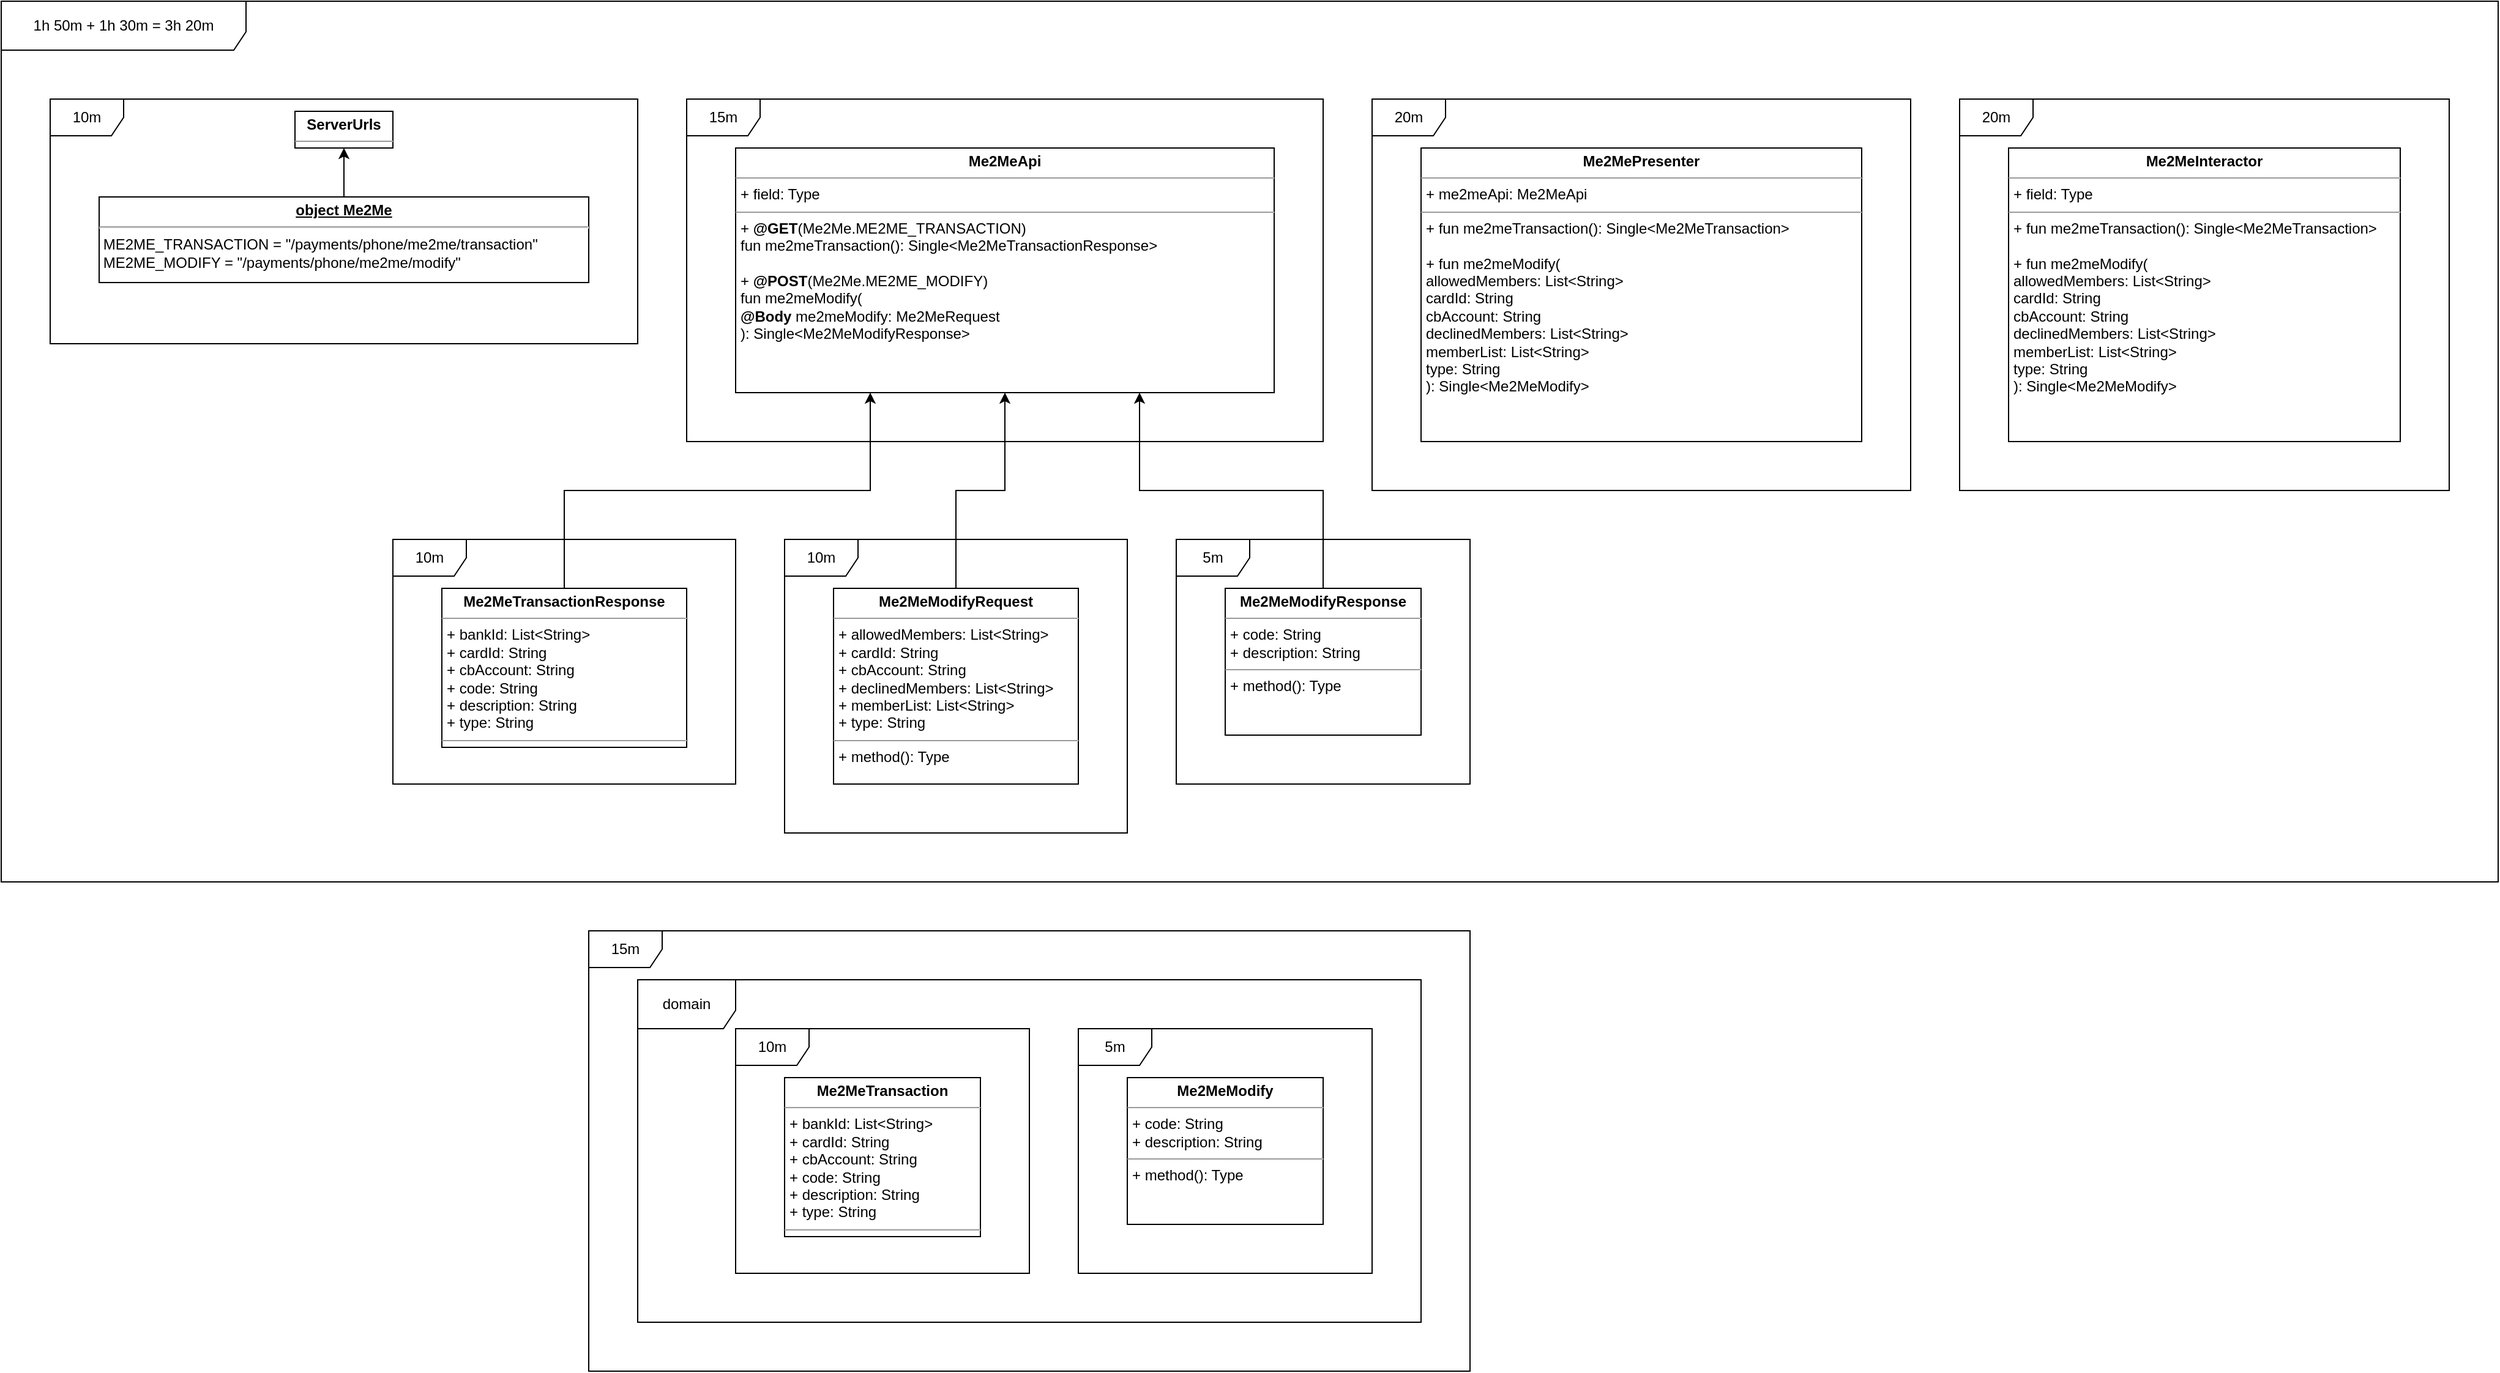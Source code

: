 <mxfile version="15.7.3" type="github">
  <diagram id="gR-Iq4hhyVUKYChUKCiO" name="Page-1">
    <mxGraphModel dx="3694" dy="1544" grid="1" gridSize="10" guides="1" tooltips="1" connect="1" arrows="1" fold="1" page="1" pageScale="1" pageWidth="850" pageHeight="1100" math="0" shadow="0">
      <root>
        <mxCell id="0" />
        <mxCell id="1" parent="0" />
        <mxCell id="5Wr3TJJhSt7KaW0Q5IkL-6" value="1h 50m + 1h 30m = 3h 20m" style="shape=umlFrame;whiteSpace=wrap;html=1;width=200;height=40;" vertex="1" parent="1">
          <mxGeometry x="-80" width="2040" height="720" as="geometry" />
        </mxCell>
        <mxCell id="5Wr3TJJhSt7KaW0Q5IkL-7" value="&lt;p style=&quot;margin: 0px ; margin-top: 4px ; text-align: center&quot;&gt;&lt;b&gt;ServerUrls&lt;/b&gt;&lt;/p&gt;&lt;hr size=&quot;1&quot;&gt;" style="verticalAlign=top;align=left;overflow=fill;fontSize=12;fontFamily=Helvetica;html=1;" vertex="1" parent="1">
          <mxGeometry x="160" y="90" width="80" height="30" as="geometry" />
        </mxCell>
        <mxCell id="5Wr3TJJhSt7KaW0Q5IkL-8" value="&lt;p style=&quot;margin: 0px ; margin-top: 4px ; text-align: center&quot;&gt;&lt;b&gt;Me2MeApi&lt;/b&gt;&lt;/p&gt;&lt;hr size=&quot;1&quot;&gt;&lt;p style=&quot;margin: 0px ; margin-left: 4px&quot;&gt;+ field: Type&lt;/p&gt;&lt;hr size=&quot;1&quot;&gt;&lt;p style=&quot;margin: 0px ; margin-left: 4px&quot;&gt;+ &lt;b&gt;@GET&lt;/b&gt;(Me2Me.ME2ME_TRANSACTION)&lt;/p&gt;&lt;p style=&quot;margin: 0px ; margin-left: 4px&quot;&gt;fun me2meTransaction(): Single&amp;lt;Me2MeTransactionResponse&amp;gt;&lt;/p&gt;&lt;p style=&quot;margin: 0px ; margin-left: 4px&quot;&gt;&lt;br&gt;&lt;/p&gt;&lt;p style=&quot;margin: 0px ; margin-left: 4px&quot;&gt;+ &lt;b&gt;@POST&lt;/b&gt;(Me2Me.ME2ME_MODIFY)&lt;/p&gt;&lt;p style=&quot;margin: 0px ; margin-left: 4px&quot;&gt;fun me2meModify(&lt;/p&gt;&lt;p style=&quot;margin: 0px ; margin-left: 4px&quot;&gt;&lt;b&gt;@Body&lt;/b&gt; me2meModify: Me2MeRequest&lt;br&gt;&lt;/p&gt;&lt;p style=&quot;margin: 0px ; margin-left: 4px&quot;&gt;): Single&amp;lt;Me2MeModifyResponse&amp;gt;&lt;br&gt;&lt;/p&gt;" style="verticalAlign=top;align=left;overflow=fill;fontSize=12;fontFamily=Helvetica;html=1;" vertex="1" parent="1">
          <mxGeometry x="520" y="120" width="440" height="200" as="geometry" />
        </mxCell>
        <mxCell id="5Wr3TJJhSt7KaW0Q5IkL-9" style="edgeStyle=orthogonalEdgeStyle;rounded=0;orthogonalLoop=1;jettySize=auto;html=1;entryX=0.5;entryY=1;entryDx=0;entryDy=0;" edge="1" parent="1" source="5Wr3TJJhSt7KaW0Q5IkL-10" target="5Wr3TJJhSt7KaW0Q5IkL-7">
          <mxGeometry relative="1" as="geometry" />
        </mxCell>
        <mxCell id="5Wr3TJJhSt7KaW0Q5IkL-10" value="&lt;p style=&quot;margin: 0px ; margin-top: 4px ; text-align: center ; text-decoration: underline&quot;&gt;&lt;b&gt;object Me2Me&lt;br&gt;&lt;/b&gt;&lt;/p&gt;&lt;hr&gt;&lt;div&gt;&amp;nbsp;ME2ME_TRANSACTION = &quot;/payments/phone/me2me/transaction&quot;&lt;/div&gt;&lt;div&gt;&amp;nbsp;ME2ME_MODIFY = &quot;/payments/phone/me2me/modify&quot;&lt;/div&gt;" style="verticalAlign=top;align=left;overflow=fill;fontSize=12;fontFamily=Helvetica;html=1;" vertex="1" parent="1">
          <mxGeometry y="160" width="400" height="70" as="geometry" />
        </mxCell>
        <mxCell id="5Wr3TJJhSt7KaW0Q5IkL-17" style="edgeStyle=orthogonalEdgeStyle;rounded=0;orthogonalLoop=1;jettySize=auto;html=1;entryX=0.25;entryY=1;entryDx=0;entryDy=0;exitX=0.5;exitY=0;exitDx=0;exitDy=0;" edge="1" parent="1" source="5Wr3TJJhSt7KaW0Q5IkL-11" target="5Wr3TJJhSt7KaW0Q5IkL-8">
          <mxGeometry relative="1" as="geometry" />
        </mxCell>
        <mxCell id="5Wr3TJJhSt7KaW0Q5IkL-11" value="&lt;p style=&quot;margin: 0px ; margin-top: 4px ; text-align: center&quot;&gt;&lt;b&gt;Me2MeTransactionResponse&lt;/b&gt;&lt;/p&gt;&lt;hr size=&quot;1&quot;&gt;&lt;p style=&quot;margin: 0px ; margin-left: 4px&quot;&gt;+ bankId: List&amp;lt;String&amp;gt;&lt;/p&gt;&lt;p style=&quot;margin: 0px ; margin-left: 4px&quot;&gt;+ cardId: String&lt;/p&gt;&lt;p style=&quot;margin: 0px ; margin-left: 4px&quot;&gt;+ cbAccount: String&lt;/p&gt;&lt;p style=&quot;margin: 0px ; margin-left: 4px&quot;&gt;+ code: String&lt;/p&gt;&lt;p style=&quot;margin: 0px ; margin-left: 4px&quot;&gt;+ description: String&lt;/p&gt;&lt;p style=&quot;margin: 0px ; margin-left: 4px&quot;&gt;+ type: String&lt;br&gt;&lt;/p&gt;&lt;hr size=&quot;1&quot;&gt;" style="verticalAlign=top;align=left;overflow=fill;fontSize=12;fontFamily=Helvetica;html=1;" vertex="1" parent="1">
          <mxGeometry x="280" y="480" width="200" height="130" as="geometry" />
        </mxCell>
        <mxCell id="5Wr3TJJhSt7KaW0Q5IkL-18" style="edgeStyle=orthogonalEdgeStyle;rounded=0;orthogonalLoop=1;jettySize=auto;html=1;entryX=0.5;entryY=1;entryDx=0;entryDy=0;" edge="1" parent="1" source="5Wr3TJJhSt7KaW0Q5IkL-14" target="5Wr3TJJhSt7KaW0Q5IkL-8">
          <mxGeometry relative="1" as="geometry" />
        </mxCell>
        <mxCell id="5Wr3TJJhSt7KaW0Q5IkL-14" value="&lt;p style=&quot;margin: 0px ; margin-top: 4px ; text-align: center&quot;&gt;&lt;b&gt;Me2MeModifyRequest&lt;/b&gt;&lt;/p&gt;&lt;hr size=&quot;1&quot;&gt;&lt;p style=&quot;margin: 0px ; margin-left: 4px&quot;&gt;+ allowedMembers: List&amp;lt;String&amp;gt;&lt;/p&gt;&lt;p style=&quot;margin: 0px ; margin-left: 4px&quot;&gt;+ cardId: String&lt;/p&gt;&lt;p style=&quot;margin: 0px ; margin-left: 4px&quot;&gt;+ cbAccount: String&lt;/p&gt;&lt;p style=&quot;margin: 0px ; margin-left: 4px&quot;&gt;+ declinedMembers: List&amp;lt;String&amp;gt;&lt;/p&gt;&lt;p style=&quot;margin: 0px ; margin-left: 4px&quot;&gt;+ memberList: List&amp;lt;String&amp;gt;&lt;/p&gt;&lt;p style=&quot;margin: 0px ; margin-left: 4px&quot;&gt;+ type: String&lt;br&gt;&lt;/p&gt;&lt;hr size=&quot;1&quot;&gt;&lt;p style=&quot;margin: 0px ; margin-left: 4px&quot;&gt;+ method(): Type&lt;/p&gt;" style="verticalAlign=top;align=left;overflow=fill;fontSize=12;fontFamily=Helvetica;html=1;" vertex="1" parent="1">
          <mxGeometry x="600" y="480" width="200" height="160" as="geometry" />
        </mxCell>
        <mxCell id="5Wr3TJJhSt7KaW0Q5IkL-19" style="edgeStyle=orthogonalEdgeStyle;rounded=0;orthogonalLoop=1;jettySize=auto;html=1;entryX=0.75;entryY=1;entryDx=0;entryDy=0;" edge="1" parent="1" source="5Wr3TJJhSt7KaW0Q5IkL-16" target="5Wr3TJJhSt7KaW0Q5IkL-8">
          <mxGeometry relative="1" as="geometry" />
        </mxCell>
        <mxCell id="5Wr3TJJhSt7KaW0Q5IkL-16" value="&lt;p style=&quot;margin: 0px ; margin-top: 4px ; text-align: center&quot;&gt;&lt;b&gt;Me2MeModifyResponse&lt;/b&gt;&lt;/p&gt;&lt;hr size=&quot;1&quot;&gt;&lt;p style=&quot;margin: 0px ; margin-left: 4px&quot;&gt;+ code: String&lt;/p&gt;&lt;p style=&quot;margin: 0px ; margin-left: 4px&quot;&gt;+ description: String&lt;br&gt;&lt;/p&gt;&lt;hr size=&quot;1&quot;&gt;&lt;p style=&quot;margin: 0px ; margin-left: 4px&quot;&gt;+ method(): Type&lt;/p&gt;" style="verticalAlign=top;align=left;overflow=fill;fontSize=12;fontFamily=Helvetica;html=1;" vertex="1" parent="1">
          <mxGeometry x="920" y="480" width="160" height="120" as="geometry" />
        </mxCell>
        <mxCell id="5Wr3TJJhSt7KaW0Q5IkL-21" value="domain" style="shape=umlFrame;whiteSpace=wrap;html=1;width=80;height=40;" vertex="1" parent="1">
          <mxGeometry x="440" y="800" width="640" height="280" as="geometry" />
        </mxCell>
        <mxCell id="5Wr3TJJhSt7KaW0Q5IkL-23" value="&lt;p style=&quot;margin: 0px ; margin-top: 4px ; text-align: center&quot;&gt;&lt;b&gt;Me2MeTransaction&lt;/b&gt;&lt;/p&gt;&lt;hr size=&quot;1&quot;&gt;&lt;p style=&quot;margin: 0px ; margin-left: 4px&quot;&gt;+ bankId: List&amp;lt;String&amp;gt;&lt;/p&gt;&lt;p style=&quot;margin: 0px ; margin-left: 4px&quot;&gt;+ cardId: String&lt;/p&gt;&lt;p style=&quot;margin: 0px ; margin-left: 4px&quot;&gt;+ cbAccount: String&lt;/p&gt;&lt;p style=&quot;margin: 0px ; margin-left: 4px&quot;&gt;+ code: String&lt;/p&gt;&lt;p style=&quot;margin: 0px ; margin-left: 4px&quot;&gt;+ description: String&lt;/p&gt;&lt;p style=&quot;margin: 0px ; margin-left: 4px&quot;&gt;+ type: String&lt;br&gt;&lt;/p&gt;&lt;hr size=&quot;1&quot;&gt;" style="verticalAlign=top;align=left;overflow=fill;fontSize=12;fontFamily=Helvetica;html=1;" vertex="1" parent="1">
          <mxGeometry x="560" y="880" width="160" height="130" as="geometry" />
        </mxCell>
        <mxCell id="5Wr3TJJhSt7KaW0Q5IkL-26" value="&lt;p style=&quot;margin: 0px ; margin-top: 4px ; text-align: center&quot;&gt;&lt;b&gt;Me2MeModify&lt;/b&gt;&lt;/p&gt;&lt;hr size=&quot;1&quot;&gt;&lt;p style=&quot;margin: 0px ; margin-left: 4px&quot;&gt;+ code: String&lt;/p&gt;&lt;p style=&quot;margin: 0px ; margin-left: 4px&quot;&gt;+ description: String&lt;br&gt;&lt;/p&gt;&lt;hr size=&quot;1&quot;&gt;&lt;p style=&quot;margin: 0px ; margin-left: 4px&quot;&gt;+ method(): Type&lt;/p&gt;" style="verticalAlign=top;align=left;overflow=fill;fontSize=12;fontFamily=Helvetica;html=1;" vertex="1" parent="1">
          <mxGeometry x="840" y="880" width="160" height="120" as="geometry" />
        </mxCell>
        <mxCell id="5Wr3TJJhSt7KaW0Q5IkL-29" value="&lt;p style=&quot;margin: 0px ; margin-top: 4px ; text-align: center&quot;&gt;&lt;b&gt;Me2MePresenter&lt;/b&gt;&lt;br&gt;&lt;/p&gt;&lt;hr size=&quot;1&quot;&gt;&lt;p style=&quot;margin: 0px ; margin-left: 4px&quot;&gt;+ me2meApi: Me2MeApi&lt;/p&gt;&lt;hr size=&quot;1&quot;&gt;&lt;p style=&quot;margin: 0px ; margin-left: 4px&quot;&gt;+ fun me2meTransaction(): Single&amp;lt;Me2MeTransaction&amp;gt;&lt;/p&gt;&lt;p style=&quot;margin: 0px ; margin-left: 4px&quot;&gt;&lt;br&gt;&lt;/p&gt;&lt;p style=&quot;margin: 0px ; margin-left: 4px&quot;&gt;+ fun me2meModify(&lt;/p&gt;&lt;p style=&quot;margin: 0px ; margin-left: 4px&quot;&gt;allowedMembers: List&amp;lt;String&amp;gt;&lt;/p&gt;&lt;p style=&quot;margin: 0px ; margin-left: 4px&quot;&gt;cardId: String&lt;/p&gt;&lt;p style=&quot;margin: 0px ; margin-left: 4px&quot;&gt;cbAccount: String&lt;/p&gt;&lt;p style=&quot;margin: 0px ; margin-left: 4px&quot;&gt;declinedMembers: List&amp;lt;String&amp;gt;&lt;/p&gt;&lt;p style=&quot;margin: 0px ; margin-left: 4px&quot;&gt;memberList: List&amp;lt;String&amp;gt;&lt;br&gt;&lt;/p&gt;&lt;p style=&quot;margin: 0px ; margin-left: 4px&quot;&gt;type: String&lt;/p&gt;&lt;p style=&quot;margin: 0px ; margin-left: 4px&quot;&gt;): Single&amp;lt;Me2MeModify&amp;gt;&lt;br&gt;&lt;/p&gt;" style="verticalAlign=top;align=left;overflow=fill;fontSize=12;fontFamily=Helvetica;html=1;" vertex="1" parent="1">
          <mxGeometry x="1080" y="120" width="360" height="240" as="geometry" />
        </mxCell>
        <mxCell id="5Wr3TJJhSt7KaW0Q5IkL-32" value="&lt;p style=&quot;margin: 0px ; margin-top: 4px ; text-align: center&quot;&gt;&lt;b&gt;Me2MeInteractor&lt;/b&gt;&lt;/p&gt;&lt;hr size=&quot;1&quot;&gt;&lt;p style=&quot;margin: 0px ; margin-left: 4px&quot;&gt;+ field: Type&lt;/p&gt;&lt;hr size=&quot;1&quot;&gt;&lt;p style=&quot;margin: 0px ; margin-left: 4px&quot;&gt;+ fun me2meTransaction(): Single&amp;lt;Me2MeTransaction&amp;gt;&lt;/p&gt;&lt;p style=&quot;margin: 0px ; margin-left: 4px&quot;&gt;&lt;br&gt;&lt;/p&gt;&lt;p style=&quot;margin: 0px ; margin-left: 4px&quot;&gt;+ fun me2meModify(&lt;br&gt;allowedMembers: List&amp;lt;String&amp;gt;&lt;br&gt;cardId: String&lt;br&gt;cbAccount: String&lt;br&gt;declinedMembers: List&amp;lt;String&amp;gt;&lt;br&gt;memberList: List&amp;lt;String&amp;gt;&lt;br&gt;type: String&lt;br&gt;): Single&amp;lt;Me2MeModify&amp;gt;&lt;br&gt;&lt;/p&gt;" style="verticalAlign=top;align=left;overflow=fill;fontSize=12;fontFamily=Helvetica;html=1;" vertex="1" parent="1">
          <mxGeometry x="1560" y="120" width="320" height="240" as="geometry" />
        </mxCell>
        <mxCell id="5Wr3TJJhSt7KaW0Q5IkL-35" value="5m" style="shape=umlFrame;whiteSpace=wrap;html=1;" vertex="1" parent="1">
          <mxGeometry x="800" y="840" width="240" height="200" as="geometry" />
        </mxCell>
        <mxCell id="5Wr3TJJhSt7KaW0Q5IkL-36" value="10m" style="shape=umlFrame;whiteSpace=wrap;html=1;" vertex="1" parent="1">
          <mxGeometry x="520" y="840" width="240" height="200" as="geometry" />
        </mxCell>
        <mxCell id="5Wr3TJJhSt7KaW0Q5IkL-37" value="15m" style="shape=umlFrame;whiteSpace=wrap;html=1;" vertex="1" parent="1">
          <mxGeometry x="400" y="760" width="720" height="360" as="geometry" />
        </mxCell>
        <mxCell id="5Wr3TJJhSt7KaW0Q5IkL-38" value="20m" style="shape=umlFrame;whiteSpace=wrap;html=1;" vertex="1" parent="1">
          <mxGeometry x="1520" y="80" width="400" height="320" as="geometry" />
        </mxCell>
        <mxCell id="5Wr3TJJhSt7KaW0Q5IkL-39" value="20m" style="shape=umlFrame;whiteSpace=wrap;html=1;" vertex="1" parent="1">
          <mxGeometry x="1040" y="80" width="440" height="320" as="geometry" />
        </mxCell>
        <mxCell id="5Wr3TJJhSt7KaW0Q5IkL-40" value="5m" style="shape=umlFrame;whiteSpace=wrap;html=1;" vertex="1" parent="1">
          <mxGeometry x="880" y="440" width="240" height="200" as="geometry" />
        </mxCell>
        <mxCell id="5Wr3TJJhSt7KaW0Q5IkL-41" value="10m" style="shape=umlFrame;whiteSpace=wrap;html=1;" vertex="1" parent="1">
          <mxGeometry x="560" y="440" width="280" height="240" as="geometry" />
        </mxCell>
        <mxCell id="5Wr3TJJhSt7KaW0Q5IkL-42" value="10m" style="shape=umlFrame;whiteSpace=wrap;html=1;" vertex="1" parent="1">
          <mxGeometry x="240" y="440" width="280" height="200" as="geometry" />
        </mxCell>
        <mxCell id="5Wr3TJJhSt7KaW0Q5IkL-43" value="15m" style="shape=umlFrame;whiteSpace=wrap;html=1;" vertex="1" parent="1">
          <mxGeometry x="480" y="80" width="520" height="280" as="geometry" />
        </mxCell>
        <mxCell id="5Wr3TJJhSt7KaW0Q5IkL-44" value="10m" style="shape=umlFrame;whiteSpace=wrap;html=1;" vertex="1" parent="1">
          <mxGeometry x="-40" y="80" width="480" height="200" as="geometry" />
        </mxCell>
      </root>
    </mxGraphModel>
  </diagram>
</mxfile>

